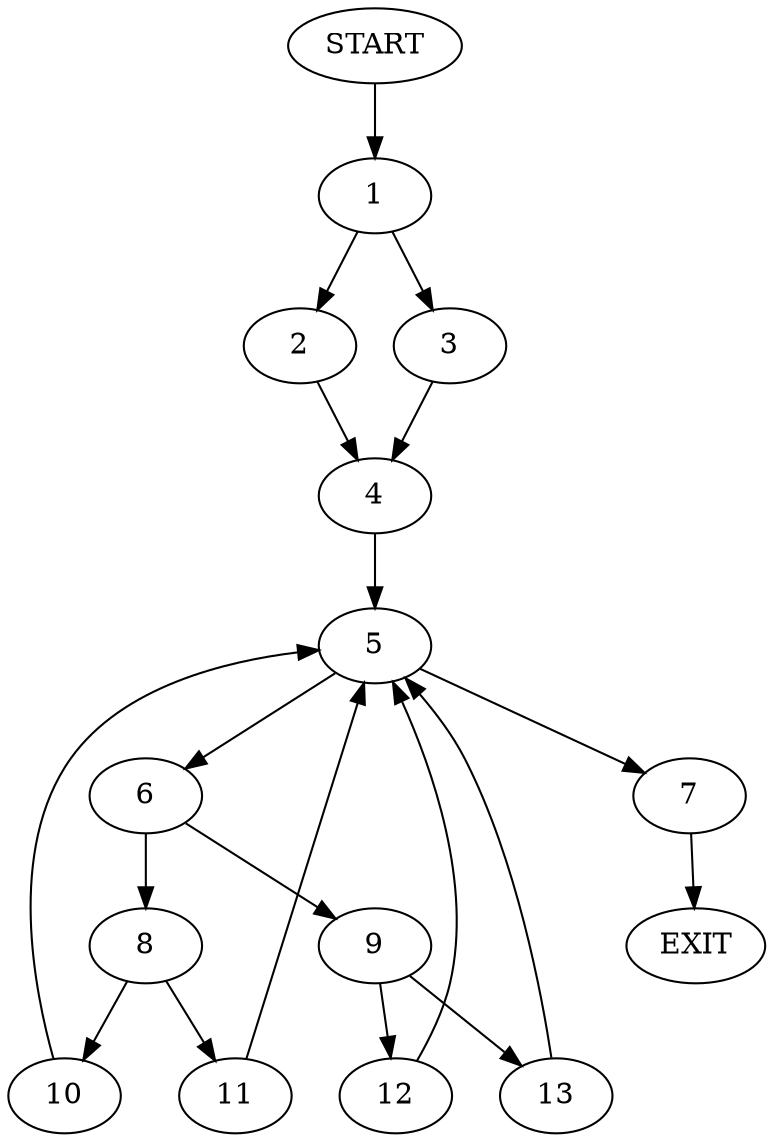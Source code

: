 digraph {
0 [label="START"];
1;
2;
3;
4;
5;
6;
7;
8;
9;
10;
11;
12;
13;
14 [label="EXIT"];
0 -> 1;
1 -> 2;
1 -> 3;
3 -> 4;
2 -> 4;
4 -> 5;
5 -> 6;
5 -> 7;
6 -> 8;
6 -> 9;
7 -> 14;
8 -> 10;
8 -> 11;
9 -> 12;
9 -> 13;
11 -> 5;
10 -> 5;
13 -> 5;
12 -> 5;
}